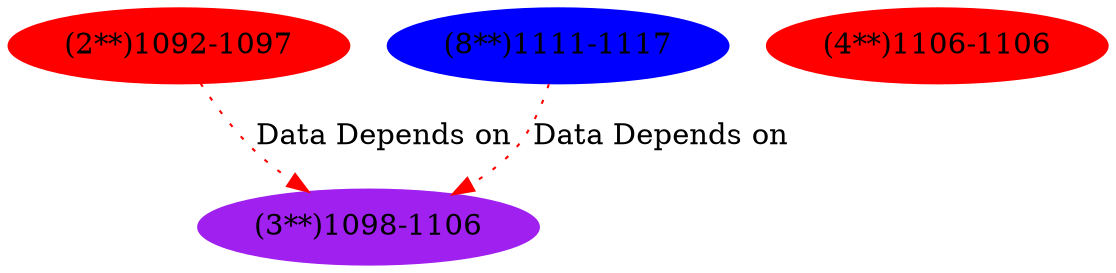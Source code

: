 digraph "" { 
3[ label="(3**)1098-1106",color=purple,style=filled];
3[ label="(3**)1098-1106",color=purple,style=filled];
3[ label="(3**)1098-1106",color=purple,style=filled];
3[ label="(3**)1098-1106",color=purple,style=filled];
2[ label="(2**)1092-1097",color=red,style=filled];
2[ label="(2**)1092-1097",color=red,style=filled];
3[ label="(3**)1098-1106",color=purple,style=filled];
3[ label="(3**)1098-1106",color=purple,style=filled];
2[ label="(2**)1092-1097",color=red,style=filled];
2[ label="(2**)1092-1097",color=red,style=filled];
2[ label="(2**)1092-1097",color=red,style=filled];
2[ label="(2**)1092-1097",color=red,style=filled];
8[ label="(8**)1111-1117",color=blue,style=filled];
8[ label="(8**)1111-1117",color=blue,style=filled];
8[ label="(8**)1111-1117",color=blue,style=filled];
8[ label="(8**)1111-1117",color=blue,style=filled];
8[ label="(8**)1111-1117",color=blue,style=filled];
8[ label="(8**)1111-1117",color=blue,style=filled];
8[ label="(8**)1111-1117",color=blue,style=filled];
3[ label="(3**)1098-1106",color=purple,style=filled];
3[ label="(3**)1098-1106",color=purple,style=filled];
3[ label="(3**)1098-1106",color=purple,style=filled];
4[ label="(4**)1106-1106",color=red,style=filled];
2->3[ color="red" label="Data Depends on" style = dotted ];
8->3[ color="red" label="Data Depends on" style = dotted ];
}